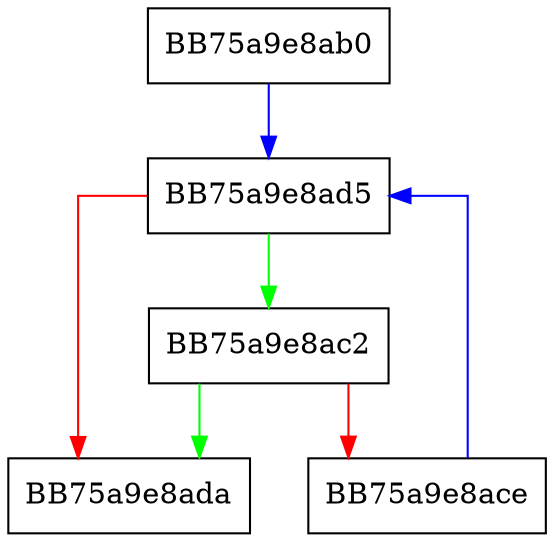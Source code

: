 digraph SkipNonWhiteSpaces {
  node [shape="box"];
  graph [splines=ortho];
  BB75a9e8ab0 -> BB75a9e8ad5 [color="blue"];
  BB75a9e8ac2 -> BB75a9e8ada [color="green"];
  BB75a9e8ac2 -> BB75a9e8ace [color="red"];
  BB75a9e8ace -> BB75a9e8ad5 [color="blue"];
  BB75a9e8ad5 -> BB75a9e8ac2 [color="green"];
  BB75a9e8ad5 -> BB75a9e8ada [color="red"];
}